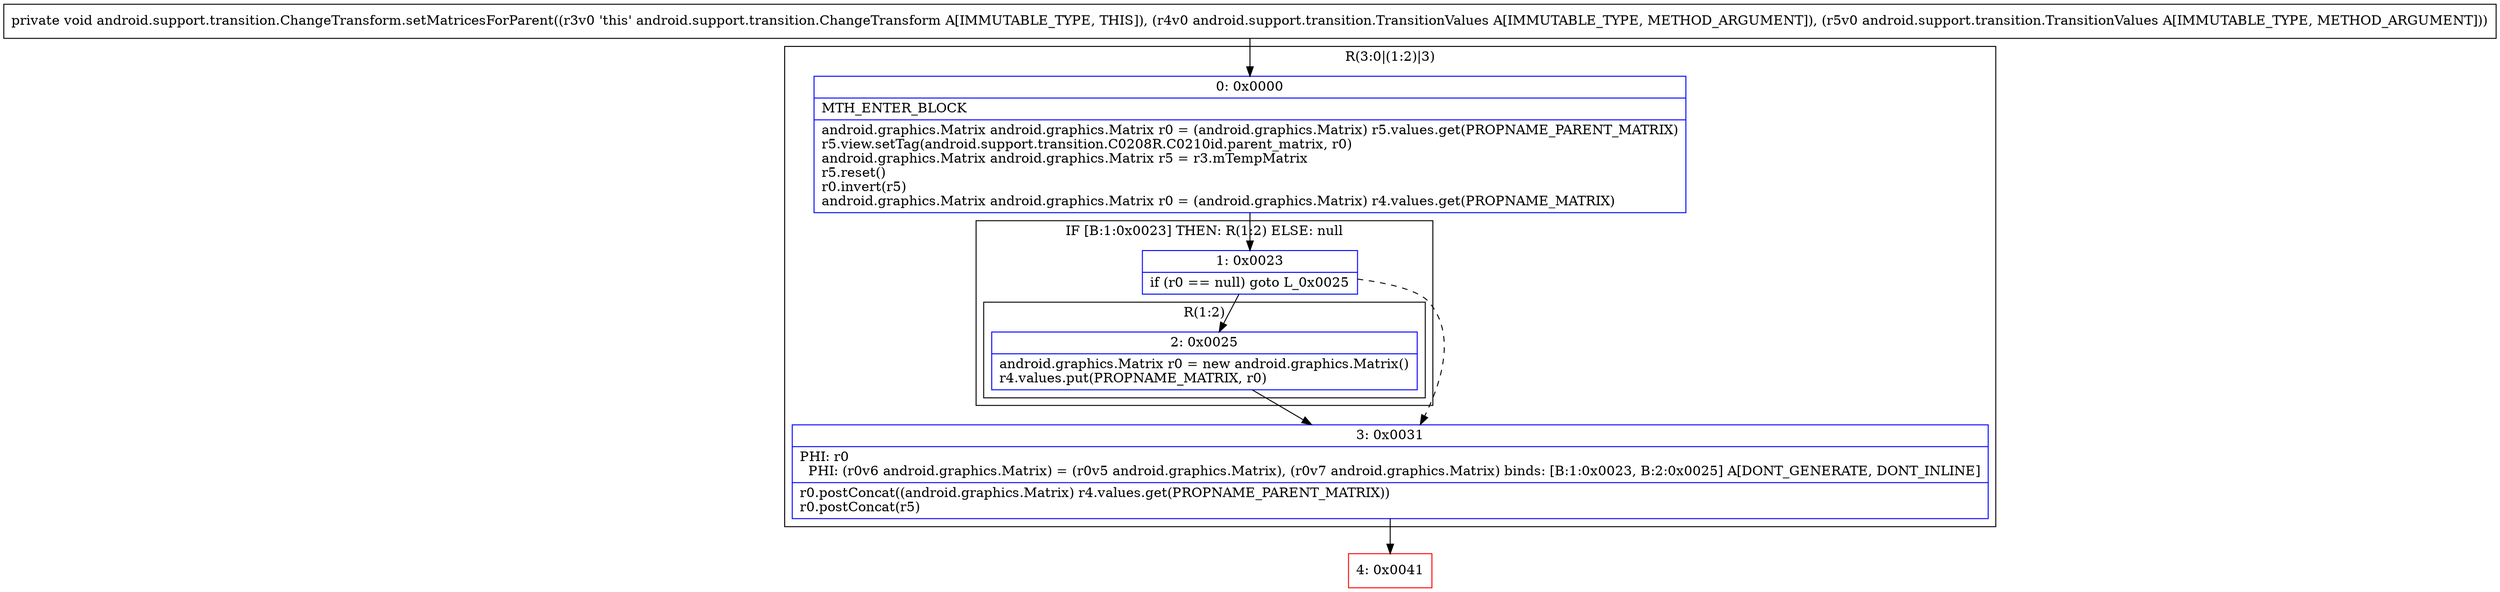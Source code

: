 digraph "CFG forandroid.support.transition.ChangeTransform.setMatricesForParent(Landroid\/support\/transition\/TransitionValues;Landroid\/support\/transition\/TransitionValues;)V" {
subgraph cluster_Region_332513957 {
label = "R(3:0|(1:2)|3)";
node [shape=record,color=blue];
Node_0 [shape=record,label="{0\:\ 0x0000|MTH_ENTER_BLOCK\l|android.graphics.Matrix android.graphics.Matrix r0 = (android.graphics.Matrix) r5.values.get(PROPNAME_PARENT_MATRIX)\lr5.view.setTag(android.support.transition.C0208R.C0210id.parent_matrix, r0)\landroid.graphics.Matrix android.graphics.Matrix r5 = r3.mTempMatrix\lr5.reset()\lr0.invert(r5)\landroid.graphics.Matrix android.graphics.Matrix r0 = (android.graphics.Matrix) r4.values.get(PROPNAME_MATRIX)\l}"];
subgraph cluster_IfRegion_779712121 {
label = "IF [B:1:0x0023] THEN: R(1:2) ELSE: null";
node [shape=record,color=blue];
Node_1 [shape=record,label="{1\:\ 0x0023|if (r0 == null) goto L_0x0025\l}"];
subgraph cluster_Region_683353240 {
label = "R(1:2)";
node [shape=record,color=blue];
Node_2 [shape=record,label="{2\:\ 0x0025|android.graphics.Matrix r0 = new android.graphics.Matrix()\lr4.values.put(PROPNAME_MATRIX, r0)\l}"];
}
}
Node_3 [shape=record,label="{3\:\ 0x0031|PHI: r0 \l  PHI: (r0v6 android.graphics.Matrix) = (r0v5 android.graphics.Matrix), (r0v7 android.graphics.Matrix) binds: [B:1:0x0023, B:2:0x0025] A[DONT_GENERATE, DONT_INLINE]\l|r0.postConcat((android.graphics.Matrix) r4.values.get(PROPNAME_PARENT_MATRIX))\lr0.postConcat(r5)\l}"];
}
Node_4 [shape=record,color=red,label="{4\:\ 0x0041}"];
MethodNode[shape=record,label="{private void android.support.transition.ChangeTransform.setMatricesForParent((r3v0 'this' android.support.transition.ChangeTransform A[IMMUTABLE_TYPE, THIS]), (r4v0 android.support.transition.TransitionValues A[IMMUTABLE_TYPE, METHOD_ARGUMENT]), (r5v0 android.support.transition.TransitionValues A[IMMUTABLE_TYPE, METHOD_ARGUMENT])) }"];
MethodNode -> Node_0;
Node_0 -> Node_1;
Node_1 -> Node_2;
Node_1 -> Node_3[style=dashed];
Node_2 -> Node_3;
Node_3 -> Node_4;
}


